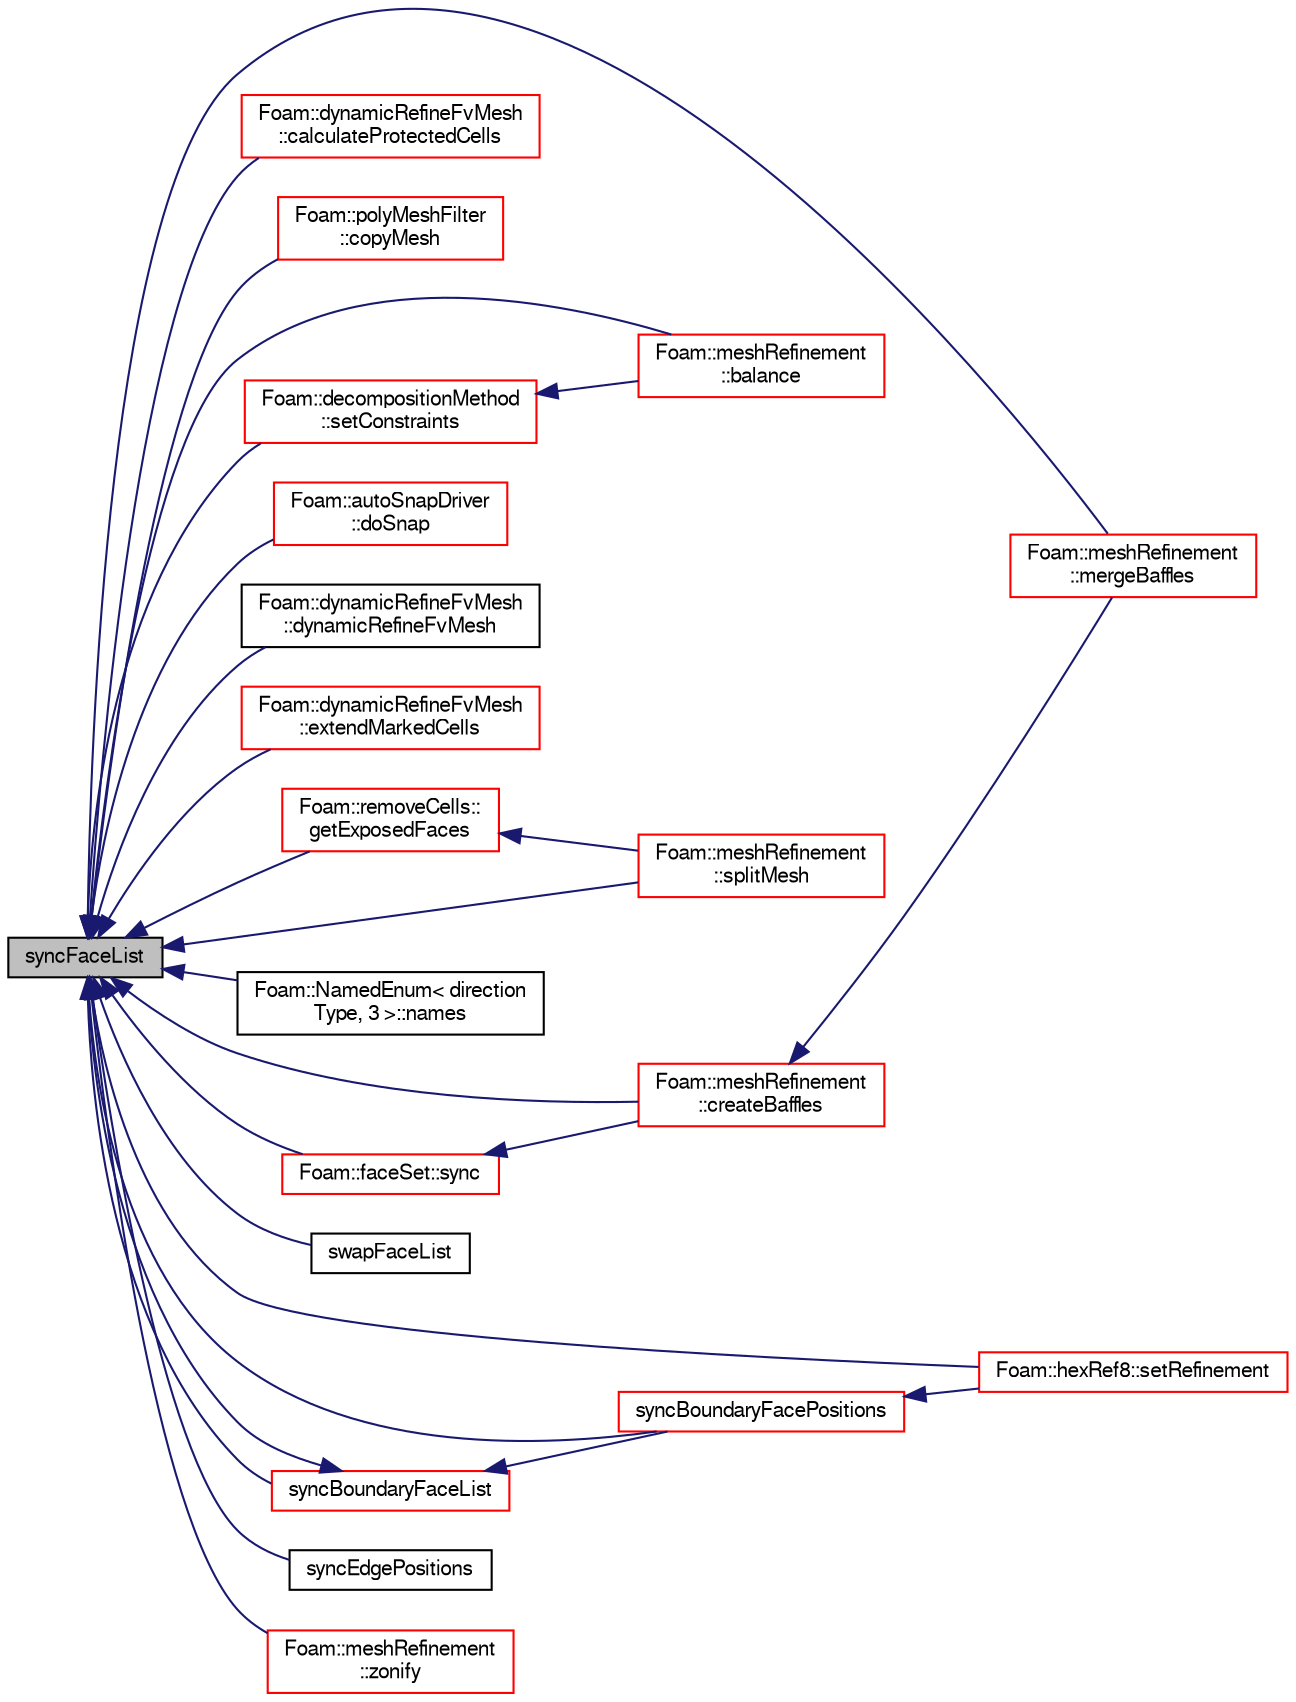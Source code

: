 digraph "syncFaceList"
{
  bgcolor="transparent";
  edge [fontname="FreeSans",fontsize="10",labelfontname="FreeSans",labelfontsize="10"];
  node [fontname="FreeSans",fontsize="10",shape=record];
  rankdir="LR";
  Node4670 [label="syncFaceList",height=0.2,width=0.4,color="black", fillcolor="grey75", style="filled", fontcolor="black"];
  Node4670 -> Node4671 [dir="back",color="midnightblue",fontsize="10",style="solid",fontname="FreeSans"];
  Node4671 [label="Foam::meshRefinement\l::balance",height=0.2,width=0.4,color="red",URL="$a24662.html#a64feb4b7a4116efb2111d5adf88b50a3",tooltip="Redecompose according to cell count. "];
  Node4670 -> Node4678 [dir="back",color="midnightblue",fontsize="10",style="solid",fontname="FreeSans"];
  Node4678 [label="Foam::dynamicRefineFvMesh\l::calculateProtectedCells",height=0.2,width=0.4,color="red",URL="$a21370.html#accc0b203ae4eb1d37740e95bf57708fa",tooltip="Calculate cells that cannot be refined since would trigger. "];
  Node4670 -> Node4680 [dir="back",color="midnightblue",fontsize="10",style="solid",fontname="FreeSans"];
  Node4680 [label="Foam::polyMeshFilter\l::copyMesh",height=0.2,width=0.4,color="red",URL="$a21598.html#a6d46f578539dd45f89a6ea89738c75b5",tooltip="Return a copy of an fvMesh. "];
  Node4670 -> Node4682 [dir="back",color="midnightblue",fontsize="10",style="solid",fontname="FreeSans"];
  Node4682 [label="Foam::meshRefinement\l::createBaffles",height=0.2,width=0.4,color="red",URL="$a24662.html#adf59ba1ba1060862e3274059692eea57",tooltip="Create baffle for every internal face where ownPatch != -1. "];
  Node4682 -> Node4674 [dir="back",color="midnightblue",fontsize="10",style="solid",fontname="FreeSans"];
  Node4674 [label="Foam::meshRefinement\l::mergeBaffles",height=0.2,width=0.4,color="red",URL="$a24662.html#aa959f1ef1377d3a4eaac5ff099280e50",tooltip="Merge baffles. Gets pairs of faces. "];
  Node4670 -> Node4683 [dir="back",color="midnightblue",fontsize="10",style="solid",fontname="FreeSans"];
  Node4683 [label="Foam::autoSnapDriver\l::doSnap",height=0.2,width=0.4,color="red",URL="$a24622.html#adf0870a8be4483ecdb73b26b20d027ee"];
  Node4670 -> Node4695 [dir="back",color="midnightblue",fontsize="10",style="solid",fontname="FreeSans"];
  Node4695 [label="Foam::dynamicRefineFvMesh\l::dynamicRefineFvMesh",height=0.2,width=0.4,color="black",URL="$a21370.html#adb7d4548e6fcf38f86bf13798cef53eb",tooltip="Construct from IOobject. "];
  Node4670 -> Node4696 [dir="back",color="midnightblue",fontsize="10",style="solid",fontname="FreeSans"];
  Node4696 [label="Foam::dynamicRefineFvMesh\l::extendMarkedCells",height=0.2,width=0.4,color="red",URL="$a21370.html#a0fa8db52d776305520bffcf32aef39a3",tooltip="Extend markedCell with cell-face-cell. "];
  Node4670 -> Node4704 [dir="back",color="midnightblue",fontsize="10",style="solid",fontname="FreeSans"];
  Node4704 [label="Foam::removeCells::\lgetExposedFaces",height=0.2,width=0.4,color="red",URL="$a21698.html#af7d0a466fd22f2b7991edb7423dde021",tooltip="Get labels of exposed faces. "];
  Node4704 -> Node4711 [dir="back",color="midnightblue",fontsize="10",style="solid",fontname="FreeSans"];
  Node4711 [label="Foam::meshRefinement\l::splitMesh",height=0.2,width=0.4,color="red",URL="$a24662.html#a08f4ea0b833b94c474aa41d492a55d31",tooltip="Split off (with optional buffer layers) unreachable areas. "];
  Node4670 -> Node4674 [dir="back",color="midnightblue",fontsize="10",style="solid",fontname="FreeSans"];
  Node4670 -> Node4715 [dir="back",color="midnightblue",fontsize="10",style="solid",fontname="FreeSans"];
  Node4715 [label="Foam::NamedEnum\< direction\lType, 3 \>::names",height=0.2,width=0.4,color="black",URL="$a25998.html#a7350da3a0edd92cd11e6c479c9967dc8"];
  Node4670 -> Node4716 [dir="back",color="midnightblue",fontsize="10",style="solid",fontname="FreeSans"];
  Node4716 [label="Foam::decompositionMethod\l::setConstraints",height=0.2,width=0.4,color="red",URL="$a28594.html#a36608a91d1c00b41284eaf46b895387c",tooltip="Helper: extract constraints: "];
  Node4716 -> Node4671 [dir="back",color="midnightblue",fontsize="10",style="solid",fontname="FreeSans"];
  Node4670 -> Node4718 [dir="back",color="midnightblue",fontsize="10",style="solid",fontname="FreeSans"];
  Node4718 [label="Foam::hexRef8::setRefinement",height=0.2,width=0.4,color="red",URL="$a21654.html#a59cb8a999be096950b6cc4f7c457426b",tooltip="Insert refinement. All selected cells will be split into 8. "];
  Node4670 -> Node4711 [dir="back",color="midnightblue",fontsize="10",style="solid",fontname="FreeSans"];
  Node4670 -> Node4724 [dir="back",color="midnightblue",fontsize="10",style="solid",fontname="FreeSans"];
  Node4724 [label="swapFaceList",height=0.2,width=0.4,color="black",URL="$a27502.html#a9cc5320e5f5ca51983da73d7c0597261"];
  Node4670 -> Node4725 [dir="back",color="midnightblue",fontsize="10",style="solid",fontname="FreeSans"];
  Node4725 [label="Foam::faceSet::sync",height=0.2,width=0.4,color="red",URL="$a25446.html#aa7fca4a1afef0062c91f4d1e3776659d",tooltip="Sync faceSet across coupled patches. "];
  Node4725 -> Node4682 [dir="back",color="midnightblue",fontsize="10",style="solid",fontname="FreeSans"];
  Node4670 -> Node4731 [dir="back",color="midnightblue",fontsize="10",style="solid",fontname="FreeSans"];
  Node4731 [label="syncBoundaryFaceList",height=0.2,width=0.4,color="red",URL="$a27502.html#a1885668646afb3cf257512c56daa9b2f",tooltip="Synchronize values on boundary faces only. "];
  Node4731 -> Node4873 [dir="back",color="midnightblue",fontsize="10",style="solid",fontname="FreeSans"];
  Node4873 [label="syncBoundaryFacePositions",height=0.2,width=0.4,color="red",URL="$a27502.html#a6df81b2bf1cb57d5a6ccc1d8d26b711c",tooltip="Synchronize locations on boundary faces only. "];
  Node4873 -> Node4718 [dir="back",color="midnightblue",fontsize="10",style="solid",fontname="FreeSans"];
  Node4731 -> Node4670 [dir="back",color="midnightblue",fontsize="10",style="solid",fontname="FreeSans"];
  Node4670 -> Node4873 [dir="back",color="midnightblue",fontsize="10",style="solid",fontname="FreeSans"];
  Node4670 -> Node4791 [dir="back",color="midnightblue",fontsize="10",style="solid",fontname="FreeSans"];
  Node4791 [label="syncEdgePositions",height=0.2,width=0.4,color="black",URL="$a27502.html#a0855467e61ed50e1853e9d586d9c2fc9",tooltip="Synchronize locations on selected edges. "];
  Node4670 -> Node4780 [dir="back",color="midnightblue",fontsize="10",style="solid",fontname="FreeSans"];
  Node4780 [label="Foam::meshRefinement\l::zonify",height=0.2,width=0.4,color="red",URL="$a24662.html#a90cf965dfe02eb20f11a4a8c6035747f",tooltip="Put faces/cells into zones according to surface specification. "];
}
